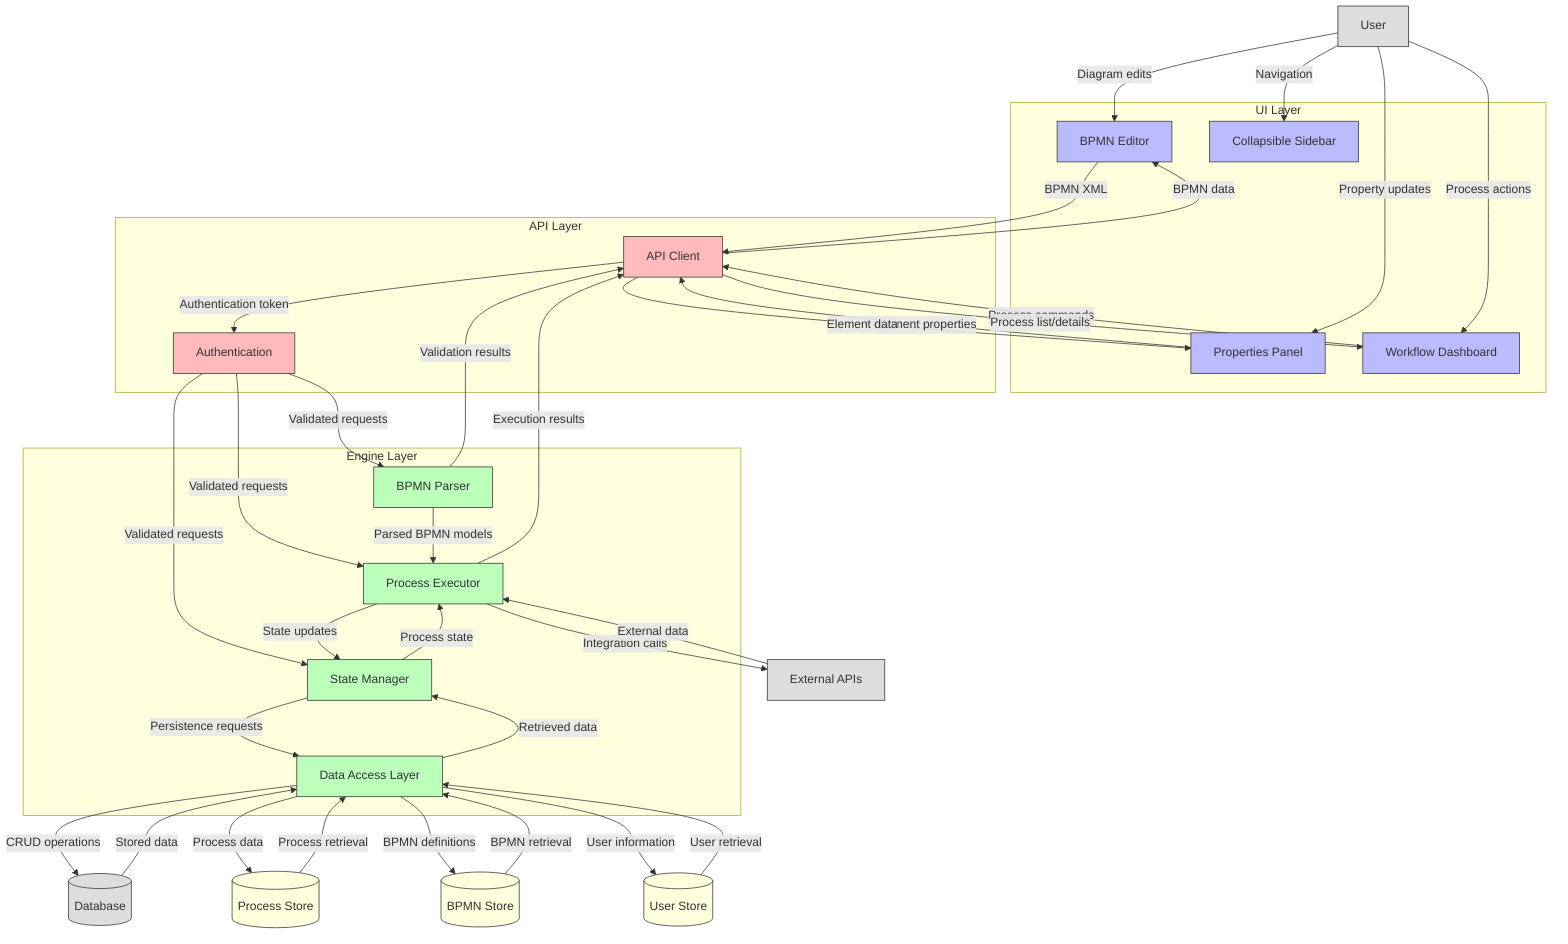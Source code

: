graph TD
    %% External entities
    User[User]
    DB[(Database)]
    ExtAPI[External APIs]
    
    %% Processes
    subgraph "UI Layer"
        BpmnEditor[BPMN Editor]
        PropPanel[Properties Panel]
        Dashboard[Workflow Dashboard]
        Sidebar[Collapsible Sidebar]
    end
    
    subgraph "API Layer"
        ApiClient[API Client]
        Authentication[Authentication]
    end
    
    subgraph "Engine Layer"
        BpmnParser[BPMN Parser]
        ProcessExec[Process Executor]
        StateManager[State Manager]
        DataAccess[Data Access Layer]
    end
    
    %% Data flows
    
    %% User interactions
    User -->|Diagram edits| BpmnEditor
    User -->|Property updates| PropPanel
    User -->|Process actions| Dashboard
    User -->|Navigation| Sidebar
    
    %% UI to API flows
    BpmnEditor -->|BPMN XML| ApiClient
    PropPanel -->|Element properties| ApiClient
    Dashboard -->|Process commands| ApiClient
    
    %% API to Engine flows
    ApiClient -->|Authentication token| Authentication
    Authentication -->|Validated requests| BpmnParser
    Authentication -->|Validated requests| ProcessExec
    Authentication -->|Validated requests| StateManager
    
    %% Engine internal flows
    BpmnParser -->|Parsed BPMN models| ProcessExec
    ProcessExec -->|State updates| StateManager
    StateManager -->|Persistence requests| DataAccess
    
    %% Data storage flows
    DataAccess -->|CRUD operations| DB
    
    %% Return flows
    DB -->|Stored data| DataAccess
    DataAccess -->|Retrieved data| StateManager
    StateManager -->|Process state| ProcessExec
    ProcessExec -->|Execution results| ApiClient
    BpmnParser -->|Validation results| ApiClient
    
    %% External API flows
    ProcessExec -->|Integration calls| ExtAPI
    ExtAPI -->|External data| ProcessExec
    
    %% UI return flows
    ApiClient -->|BPMN data| BpmnEditor
    ApiClient -->|Element data| PropPanel
    ApiClient -->|Process list/details| Dashboard
    
    %% Data stores
    ProcessStore[(Process Store)]
    BpmnStore[(BPMN Store)]
    UserStore[(User Store)]
    
    %% Connections to data stores
    DataAccess -->|Process data| ProcessStore
    DataAccess -->|BPMN definitions| BpmnStore
    DataAccess -->|User information| UserStore
    ProcessStore -->|Process retrieval| DataAccess
    BpmnStore -->|BPMN retrieval| DataAccess
    UserStore -->|User retrieval| DataAccess
    
    %% Styling
    classDef uiLayer fill:#bbf,stroke:#333,stroke-width:1px
    classDef apiLayer fill:#fbb,stroke:#333,stroke-width:1px
    classDef engineLayer fill:#bfb,stroke:#333,stroke-width:1px
    classDef dataStore fill:#ffd,stroke:#333,stroke-width:1px
    classDef external fill:#ddd,stroke:#333,stroke-width:1px
    
    class BpmnEditor,PropPanel,Dashboard,Sidebar uiLayer
    class ApiClient,Authentication apiLayer
    class BpmnParser,ProcessExec,StateManager,DataAccess engineLayer
    class ProcessStore,BpmnStore,UserStore dataStore
    class User,DB,ExtAPI external